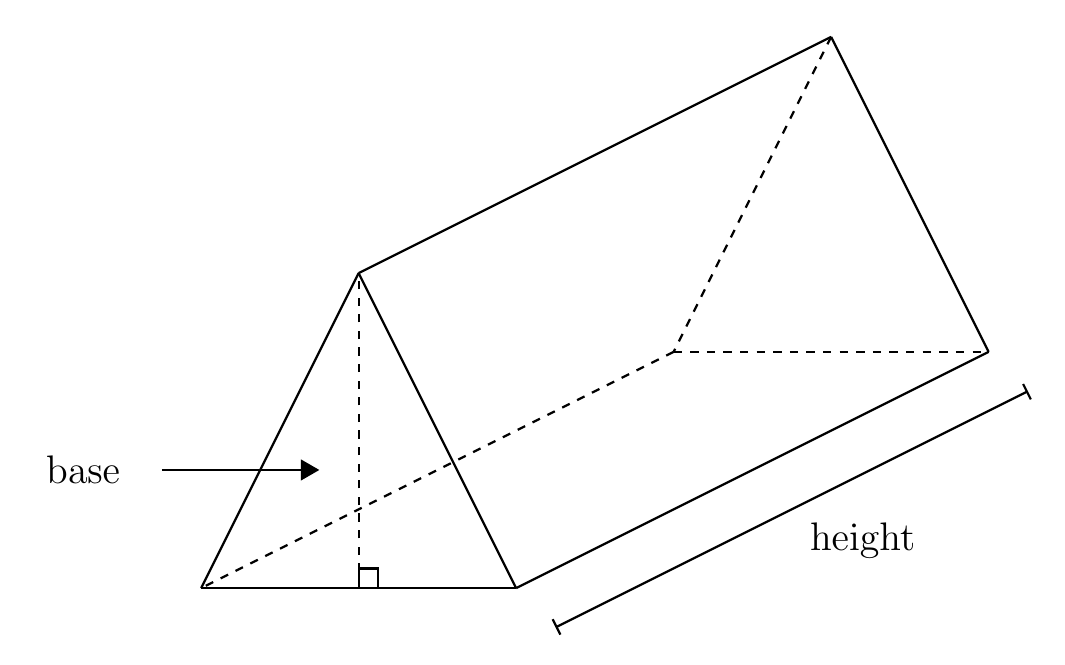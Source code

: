 \usetikzlibrary{arrows}
\begin{tikzpicture}
		\node [] (bottomLeft) at (-4, -2) {};
		\node [] (1) at (-2, 2) {};
		\node [] (bottomRight) at (0, -2) {};
		\node [] (3) at (2, 1) {};
		\node [] (4) at (4, 5) {};
		\node [] (5) at (6, 1) {};
		\node [] (rect1) at (-2, -2) {};
		\node [] (rect2) at (-1.75, -1.75) {};

		\draw [thick] (bottomLeft.center) to (1.center);
		\draw [thick] (1.center) to (bottomRight.center);
		\draw [thick] (bottomRight.center) to (bottomLeft.center);
		\draw [thick] (bottomRight.center) to (5.center);
		\draw [thick] (5.center) to (4.center);
		\draw [dashed, thick] (4.center) to (3.center);
		\draw [dashed, thick] (3.center) to (bottomLeft.center);
		\draw [thick] (1.center) to (4.center);
		\draw [dashed, thick] (3.center) to (5.center);
		\draw [dashed, thick] (rect1.center) to (1.center);
		\draw [thick] (rect1.center) rectangle (rect2.center);

\node (arrowEnd) at (-2.5,-0.5) {};
\node (arrowStart) at (-4.5,-0.5) {};
\draw [-triangle 60, thick] (arrowStart.center) to (arrowEnd.center);
\node at (-5.5,-0.5) {\Large base};

\node (bracketStart) at (0.5,-2.5) {};
\node (bracketEnd) at (6.5,0.5) {};
\draw [|-|, thick] (bracketStart.center) to (bracketEnd.center);
\node at (4.4,-1.4) {\Large height};
\end{tikzpicture}
